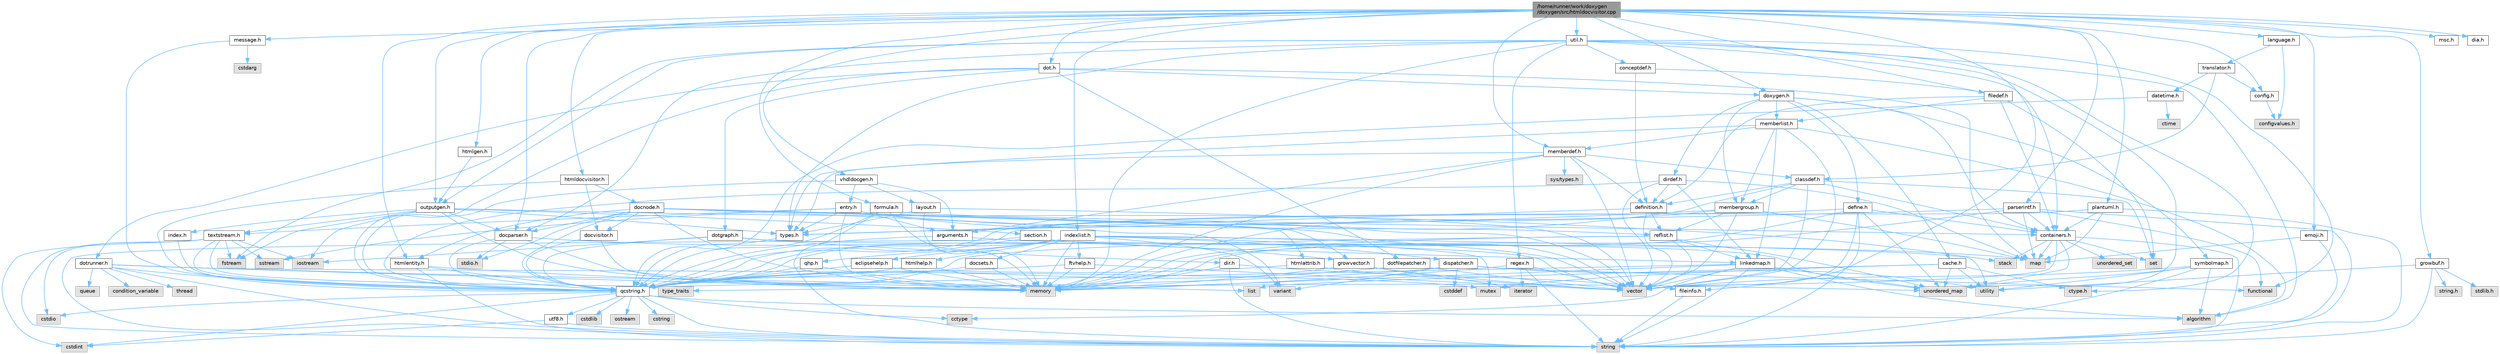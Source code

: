 digraph "/home/runner/work/doxygen/doxygen/src/htmldocvisitor.cpp"
{
 // INTERACTIVE_SVG=YES
 // LATEX_PDF_SIZE
  bgcolor="transparent";
  edge [fontname=Helvetica,fontsize=10,labelfontname=Helvetica,labelfontsize=10];
  node [fontname=Helvetica,fontsize=10,shape=box,height=0.2,width=0.4];
  Node1 [label="/home/runner/work/doxygen\l/doxygen/src/htmldocvisitor.cpp",height=0.2,width=0.4,color="gray40", fillcolor="grey60", style="filled", fontcolor="black",tooltip=" "];
  Node1 -> Node2 [color="steelblue1",style="solid"];
  Node2 [label="htmldocvisitor.h",height=0.2,width=0.4,color="grey40", fillcolor="white", style="filled",URL="$d0/d71/htmldocvisitor_8h.html",tooltip=" "];
  Node2 -> Node3 [color="steelblue1",style="solid"];
  Node3 [label="docvisitor.h",height=0.2,width=0.4,color="grey40", fillcolor="white", style="filled",URL="$d2/d3c/docvisitor_8h.html",tooltip=" "];
  Node3 -> Node4 [color="steelblue1",style="solid"];
  Node4 [label="memory",height=0.2,width=0.4,color="grey60", fillcolor="#E0E0E0", style="filled",tooltip=" "];
  Node3 -> Node5 [color="steelblue1",style="solid"];
  Node5 [label="qcstring.h",height=0.2,width=0.4,color="grey40", fillcolor="white", style="filled",URL="$d7/d5c/qcstring_8h.html",tooltip=" "];
  Node5 -> Node6 [color="steelblue1",style="solid"];
  Node6 [label="string",height=0.2,width=0.4,color="grey60", fillcolor="#E0E0E0", style="filled",tooltip=" "];
  Node5 -> Node7 [color="steelblue1",style="solid"];
  Node7 [label="algorithm",height=0.2,width=0.4,color="grey60", fillcolor="#E0E0E0", style="filled",tooltip=" "];
  Node5 -> Node8 [color="steelblue1",style="solid"];
  Node8 [label="cctype",height=0.2,width=0.4,color="grey60", fillcolor="#E0E0E0", style="filled",tooltip=" "];
  Node5 -> Node9 [color="steelblue1",style="solid"];
  Node9 [label="cstring",height=0.2,width=0.4,color="grey60", fillcolor="#E0E0E0", style="filled",tooltip=" "];
  Node5 -> Node10 [color="steelblue1",style="solid"];
  Node10 [label="cstdio",height=0.2,width=0.4,color="grey60", fillcolor="#E0E0E0", style="filled",tooltip=" "];
  Node5 -> Node11 [color="steelblue1",style="solid"];
  Node11 [label="cstdlib",height=0.2,width=0.4,color="grey60", fillcolor="#E0E0E0", style="filled",tooltip=" "];
  Node5 -> Node12 [color="steelblue1",style="solid"];
  Node12 [label="cstdint",height=0.2,width=0.4,color="grey60", fillcolor="#E0E0E0", style="filled",tooltip=" "];
  Node5 -> Node13 [color="steelblue1",style="solid"];
  Node13 [label="ostream",height=0.2,width=0.4,color="grey60", fillcolor="#E0E0E0", style="filled",tooltip=" "];
  Node5 -> Node14 [color="steelblue1",style="solid"];
  Node14 [label="utf8.h",height=0.2,width=0.4,color="grey40", fillcolor="white", style="filled",URL="$db/d7c/utf8_8h.html",tooltip="Various UTF8 related helper functions."];
  Node14 -> Node12 [color="steelblue1",style="solid"];
  Node14 -> Node6 [color="steelblue1",style="solid"];
  Node2 -> Node15 [color="steelblue1",style="solid"];
  Node15 [label="docnode.h",height=0.2,width=0.4,color="grey40", fillcolor="white", style="filled",URL="$de/d2b/docnode_8h.html",tooltip=" "];
  Node15 -> Node16 [color="steelblue1",style="solid"];
  Node16 [label="stdio.h",height=0.2,width=0.4,color="grey60", fillcolor="#E0E0E0", style="filled",tooltip=" "];
  Node15 -> Node17 [color="steelblue1",style="solid"];
  Node17 [label="vector",height=0.2,width=0.4,color="grey60", fillcolor="#E0E0E0", style="filled",tooltip=" "];
  Node15 -> Node4 [color="steelblue1",style="solid"];
  Node15 -> Node18 [color="steelblue1",style="solid"];
  Node18 [label="variant",height=0.2,width=0.4,color="grey60", fillcolor="#E0E0E0", style="filled",tooltip=" "];
  Node15 -> Node5 [color="steelblue1",style="solid"];
  Node15 -> Node3 [color="steelblue1",style="solid"];
  Node15 -> Node19 [color="steelblue1",style="solid"];
  Node19 [label="docparser.h",height=0.2,width=0.4,color="grey40", fillcolor="white", style="filled",URL="$de/d9c/docparser_8h.html",tooltip=" "];
  Node19 -> Node16 [color="steelblue1",style="solid"];
  Node19 -> Node4 [color="steelblue1",style="solid"];
  Node19 -> Node5 [color="steelblue1",style="solid"];
  Node19 -> Node20 [color="steelblue1",style="solid"];
  Node20 [label="growvector.h",height=0.2,width=0.4,color="grey40", fillcolor="white", style="filled",URL="$d7/d50/growvector_8h.html",tooltip=" "];
  Node20 -> Node17 [color="steelblue1",style="solid"];
  Node20 -> Node4 [color="steelblue1",style="solid"];
  Node20 -> Node21 [color="steelblue1",style="solid"];
  Node21 [label="iterator",height=0.2,width=0.4,color="grey60", fillcolor="#E0E0E0", style="filled",tooltip=" "];
  Node15 -> Node22 [color="steelblue1",style="solid"];
  Node22 [label="htmlattrib.h",height=0.2,width=0.4,color="grey40", fillcolor="white", style="filled",URL="$d0/d73/htmlattrib_8h.html",tooltip=" "];
  Node22 -> Node17 [color="steelblue1",style="solid"];
  Node22 -> Node5 [color="steelblue1",style="solid"];
  Node15 -> Node23 [color="steelblue1",style="solid"];
  Node23 [label="htmlentity.h",height=0.2,width=0.4,color="grey40", fillcolor="white", style="filled",URL="$db/dc6/htmlentity_8h.html",tooltip=" "];
  Node23 -> Node24 [color="steelblue1",style="solid"];
  Node24 [label="unordered_map",height=0.2,width=0.4,color="grey60", fillcolor="#E0E0E0", style="filled",tooltip=" "];
  Node23 -> Node6 [color="steelblue1",style="solid"];
  Node23 -> Node5 [color="steelblue1",style="solid"];
  Node15 -> Node20 [color="steelblue1",style="solid"];
  Node2 -> Node5 [color="steelblue1",style="solid"];
  Node1 -> Node19 [color="steelblue1",style="solid"];
  Node1 -> Node25 [color="steelblue1",style="solid"];
  Node25 [label="language.h",height=0.2,width=0.4,color="grey40", fillcolor="white", style="filled",URL="$d8/dce/language_8h.html",tooltip=" "];
  Node25 -> Node26 [color="steelblue1",style="solid"];
  Node26 [label="translator.h",height=0.2,width=0.4,color="grey40", fillcolor="white", style="filled",URL="$d9/df1/translator_8h.html",tooltip=" "];
  Node26 -> Node27 [color="steelblue1",style="solid"];
  Node27 [label="classdef.h",height=0.2,width=0.4,color="grey40", fillcolor="white", style="filled",URL="$d1/da6/classdef_8h.html",tooltip=" "];
  Node27 -> Node17 [color="steelblue1",style="solid"];
  Node27 -> Node28 [color="steelblue1",style="solid"];
  Node28 [label="set",height=0.2,width=0.4,color="grey60", fillcolor="#E0E0E0", style="filled",tooltip=" "];
  Node27 -> Node29 [color="steelblue1",style="solid"];
  Node29 [label="containers.h",height=0.2,width=0.4,color="grey40", fillcolor="white", style="filled",URL="$d5/d75/containers_8h.html",tooltip=" "];
  Node29 -> Node17 [color="steelblue1",style="solid"];
  Node29 -> Node6 [color="steelblue1",style="solid"];
  Node29 -> Node28 [color="steelblue1",style="solid"];
  Node29 -> Node30 [color="steelblue1",style="solid"];
  Node30 [label="map",height=0.2,width=0.4,color="grey60", fillcolor="#E0E0E0", style="filled",tooltip=" "];
  Node29 -> Node31 [color="steelblue1",style="solid"];
  Node31 [label="unordered_set",height=0.2,width=0.4,color="grey60", fillcolor="#E0E0E0", style="filled",tooltip=" "];
  Node29 -> Node24 [color="steelblue1",style="solid"];
  Node29 -> Node32 [color="steelblue1",style="solid"];
  Node32 [label="stack",height=0.2,width=0.4,color="grey60", fillcolor="#E0E0E0", style="filled",tooltip=" "];
  Node27 -> Node33 [color="steelblue1",style="solid"];
  Node33 [label="definition.h",height=0.2,width=0.4,color="grey40", fillcolor="white", style="filled",URL="$df/da1/definition_8h.html",tooltip=" "];
  Node33 -> Node17 [color="steelblue1",style="solid"];
  Node33 -> Node34 [color="steelblue1",style="solid"];
  Node34 [label="types.h",height=0.2,width=0.4,color="grey40", fillcolor="white", style="filled",URL="$d9/d49/types_8h.html",tooltip="This file contains a number of basic enums and types."];
  Node34 -> Node5 [color="steelblue1",style="solid"];
  Node33 -> Node35 [color="steelblue1",style="solid"];
  Node35 [label="reflist.h",height=0.2,width=0.4,color="grey40", fillcolor="white", style="filled",URL="$d1/d02/reflist_8h.html",tooltip=" "];
  Node35 -> Node17 [color="steelblue1",style="solid"];
  Node35 -> Node24 [color="steelblue1",style="solid"];
  Node35 -> Node4 [color="steelblue1",style="solid"];
  Node35 -> Node5 [color="steelblue1",style="solid"];
  Node35 -> Node36 [color="steelblue1",style="solid"];
  Node36 [label="linkedmap.h",height=0.2,width=0.4,color="grey40", fillcolor="white", style="filled",URL="$da/de1/linkedmap_8h.html",tooltip=" "];
  Node36 -> Node24 [color="steelblue1",style="solid"];
  Node36 -> Node17 [color="steelblue1",style="solid"];
  Node36 -> Node4 [color="steelblue1",style="solid"];
  Node36 -> Node6 [color="steelblue1",style="solid"];
  Node36 -> Node7 [color="steelblue1",style="solid"];
  Node36 -> Node8 [color="steelblue1",style="solid"];
  Node36 -> Node5 [color="steelblue1",style="solid"];
  Node27 -> Node37 [color="steelblue1",style="solid"];
  Node37 [label="arguments.h",height=0.2,width=0.4,color="grey40", fillcolor="white", style="filled",URL="$df/d9b/arguments_8h.html",tooltip=" "];
  Node37 -> Node17 [color="steelblue1",style="solid"];
  Node37 -> Node5 [color="steelblue1",style="solid"];
  Node27 -> Node38 [color="steelblue1",style="solid"];
  Node38 [label="membergroup.h",height=0.2,width=0.4,color="grey40", fillcolor="white", style="filled",URL="$d9/d11/membergroup_8h.html",tooltip=" "];
  Node38 -> Node17 [color="steelblue1",style="solid"];
  Node38 -> Node30 [color="steelblue1",style="solid"];
  Node38 -> Node4 [color="steelblue1",style="solid"];
  Node38 -> Node34 [color="steelblue1",style="solid"];
  Node38 -> Node35 [color="steelblue1",style="solid"];
  Node26 -> Node39 [color="steelblue1",style="solid"];
  Node39 [label="config.h",height=0.2,width=0.4,color="grey40", fillcolor="white", style="filled",URL="$db/d16/config_8h.html",tooltip=" "];
  Node39 -> Node40 [color="steelblue1",style="solid"];
  Node40 [label="configvalues.h",height=0.2,width=0.4,color="grey60", fillcolor="#E0E0E0", style="filled",tooltip=" "];
  Node26 -> Node41 [color="steelblue1",style="solid"];
  Node41 [label="datetime.h",height=0.2,width=0.4,color="grey40", fillcolor="white", style="filled",URL="$de/d1b/datetime_8h.html",tooltip=" "];
  Node41 -> Node42 [color="steelblue1",style="solid"];
  Node42 [label="ctime",height=0.2,width=0.4,color="grey60", fillcolor="#E0E0E0", style="filled",tooltip=" "];
  Node41 -> Node5 [color="steelblue1",style="solid"];
  Node25 -> Node40 [color="steelblue1",style="solid"];
  Node1 -> Node43 [color="steelblue1",style="solid"];
  Node43 [label="doxygen.h",height=0.2,width=0.4,color="grey40", fillcolor="white", style="filled",URL="$d1/da1/doxygen_8h.html",tooltip=" "];
  Node43 -> Node29 [color="steelblue1",style="solid"];
  Node43 -> Node38 [color="steelblue1",style="solid"];
  Node43 -> Node44 [color="steelblue1",style="solid"];
  Node44 [label="dirdef.h",height=0.2,width=0.4,color="grey40", fillcolor="white", style="filled",URL="$d6/d15/dirdef_8h.html",tooltip=" "];
  Node44 -> Node17 [color="steelblue1",style="solid"];
  Node44 -> Node30 [color="steelblue1",style="solid"];
  Node44 -> Node5 [color="steelblue1",style="solid"];
  Node44 -> Node36 [color="steelblue1",style="solid"];
  Node44 -> Node33 [color="steelblue1",style="solid"];
  Node43 -> Node45 [color="steelblue1",style="solid"];
  Node45 [label="memberlist.h",height=0.2,width=0.4,color="grey40", fillcolor="white", style="filled",URL="$dd/d78/memberlist_8h.html",tooltip=" "];
  Node45 -> Node17 [color="steelblue1",style="solid"];
  Node45 -> Node7 [color="steelblue1",style="solid"];
  Node45 -> Node46 [color="steelblue1",style="solid"];
  Node46 [label="memberdef.h",height=0.2,width=0.4,color="grey40", fillcolor="white", style="filled",URL="$d4/d46/memberdef_8h.html",tooltip=" "];
  Node46 -> Node17 [color="steelblue1",style="solid"];
  Node46 -> Node4 [color="steelblue1",style="solid"];
  Node46 -> Node47 [color="steelblue1",style="solid"];
  Node47 [label="sys/types.h",height=0.2,width=0.4,color="grey60", fillcolor="#E0E0E0", style="filled",tooltip=" "];
  Node46 -> Node34 [color="steelblue1",style="solid"];
  Node46 -> Node33 [color="steelblue1",style="solid"];
  Node46 -> Node37 [color="steelblue1",style="solid"];
  Node46 -> Node27 [color="steelblue1",style="solid"];
  Node45 -> Node36 [color="steelblue1",style="solid"];
  Node45 -> Node34 [color="steelblue1",style="solid"];
  Node45 -> Node38 [color="steelblue1",style="solid"];
  Node43 -> Node48 [color="steelblue1",style="solid"];
  Node48 [label="define.h",height=0.2,width=0.4,color="grey40", fillcolor="white", style="filled",URL="$df/d67/define_8h.html",tooltip=" "];
  Node48 -> Node17 [color="steelblue1",style="solid"];
  Node48 -> Node4 [color="steelblue1",style="solid"];
  Node48 -> Node6 [color="steelblue1",style="solid"];
  Node48 -> Node24 [color="steelblue1",style="solid"];
  Node48 -> Node5 [color="steelblue1",style="solid"];
  Node48 -> Node29 [color="steelblue1",style="solid"];
  Node43 -> Node49 [color="steelblue1",style="solid"];
  Node49 [label="cache.h",height=0.2,width=0.4,color="grey40", fillcolor="white", style="filled",URL="$d3/d26/cache_8h.html",tooltip=" "];
  Node49 -> Node50 [color="steelblue1",style="solid"];
  Node50 [label="list",height=0.2,width=0.4,color="grey60", fillcolor="#E0E0E0", style="filled",tooltip=" "];
  Node49 -> Node24 [color="steelblue1",style="solid"];
  Node49 -> Node51 [color="steelblue1",style="solid"];
  Node51 [label="mutex",height=0.2,width=0.4,color="grey60", fillcolor="#E0E0E0", style="filled",tooltip=" "];
  Node49 -> Node52 [color="steelblue1",style="solid"];
  Node52 [label="utility",height=0.2,width=0.4,color="grey60", fillcolor="#E0E0E0", style="filled",tooltip=" "];
  Node49 -> Node53 [color="steelblue1",style="solid"];
  Node53 [label="ctype.h",height=0.2,width=0.4,color="grey60", fillcolor="#E0E0E0", style="filled",tooltip=" "];
  Node43 -> Node54 [color="steelblue1",style="solid"];
  Node54 [label="symbolmap.h",height=0.2,width=0.4,color="grey40", fillcolor="white", style="filled",URL="$d7/ddd/symbolmap_8h.html",tooltip=" "];
  Node54 -> Node7 [color="steelblue1",style="solid"];
  Node54 -> Node24 [color="steelblue1",style="solid"];
  Node54 -> Node17 [color="steelblue1",style="solid"];
  Node54 -> Node6 [color="steelblue1",style="solid"];
  Node54 -> Node52 [color="steelblue1",style="solid"];
  Node1 -> Node55 [color="steelblue1",style="solid"];
  Node55 [label="outputgen.h",height=0.2,width=0.4,color="grey40", fillcolor="white", style="filled",URL="$df/d06/outputgen_8h.html",tooltip=" "];
  Node55 -> Node4 [color="steelblue1",style="solid"];
  Node55 -> Node32 [color="steelblue1",style="solid"];
  Node55 -> Node56 [color="steelblue1",style="solid"];
  Node56 [label="iostream",height=0.2,width=0.4,color="grey60", fillcolor="#E0E0E0", style="filled",tooltip=" "];
  Node55 -> Node57 [color="steelblue1",style="solid"];
  Node57 [label="fstream",height=0.2,width=0.4,color="grey60", fillcolor="#E0E0E0", style="filled",tooltip=" "];
  Node55 -> Node34 [color="steelblue1",style="solid"];
  Node55 -> Node58 [color="steelblue1",style="solid"];
  Node58 [label="index.h",height=0.2,width=0.4,color="grey40", fillcolor="white", style="filled",URL="$d1/db5/index_8h.html",tooltip=" "];
  Node58 -> Node5 [color="steelblue1",style="solid"];
  Node55 -> Node59 [color="steelblue1",style="solid"];
  Node59 [label="section.h",height=0.2,width=0.4,color="grey40", fillcolor="white", style="filled",URL="$d1/d2a/section_8h.html",tooltip=" "];
  Node59 -> Node6 [color="steelblue1",style="solid"];
  Node59 -> Node24 [color="steelblue1",style="solid"];
  Node59 -> Node5 [color="steelblue1",style="solid"];
  Node59 -> Node36 [color="steelblue1",style="solid"];
  Node55 -> Node60 [color="steelblue1",style="solid"];
  Node60 [label="textstream.h",height=0.2,width=0.4,color="grey40", fillcolor="white", style="filled",URL="$d4/d7d/textstream_8h.html",tooltip=" "];
  Node60 -> Node6 [color="steelblue1",style="solid"];
  Node60 -> Node56 [color="steelblue1",style="solid"];
  Node60 -> Node61 [color="steelblue1",style="solid"];
  Node61 [label="sstream",height=0.2,width=0.4,color="grey60", fillcolor="#E0E0E0", style="filled",tooltip=" "];
  Node60 -> Node12 [color="steelblue1",style="solid"];
  Node60 -> Node10 [color="steelblue1",style="solid"];
  Node60 -> Node57 [color="steelblue1",style="solid"];
  Node60 -> Node62 [color="steelblue1",style="solid"];
  Node62 [label="type_traits",height=0.2,width=0.4,color="grey60", fillcolor="#E0E0E0", style="filled",tooltip=" "];
  Node60 -> Node5 [color="steelblue1",style="solid"];
  Node55 -> Node19 [color="steelblue1",style="solid"];
  Node1 -> Node63 [color="steelblue1",style="solid"];
  Node63 [label="dot.h",height=0.2,width=0.4,color="grey40", fillcolor="white", style="filled",URL="$d6/d4a/dot_8h.html",tooltip=" "];
  Node63 -> Node30 [color="steelblue1",style="solid"];
  Node63 -> Node5 [color="steelblue1",style="solid"];
  Node63 -> Node64 [color="steelblue1",style="solid"];
  Node64 [label="dotgraph.h",height=0.2,width=0.4,color="grey40", fillcolor="white", style="filled",URL="$d0/daa/dotgraph_8h.html",tooltip=" "];
  Node64 -> Node56 [color="steelblue1",style="solid"];
  Node64 -> Node30 [color="steelblue1",style="solid"];
  Node64 -> Node5 [color="steelblue1",style="solid"];
  Node64 -> Node65 [color="steelblue1",style="solid"];
  Node65 [label="dir.h",height=0.2,width=0.4,color="grey40", fillcolor="white", style="filled",URL="$df/d9c/dir_8h.html",tooltip=" "];
  Node65 -> Node6 [color="steelblue1",style="solid"];
  Node65 -> Node4 [color="steelblue1",style="solid"];
  Node65 -> Node66 [color="steelblue1",style="solid"];
  Node66 [label="fileinfo.h",height=0.2,width=0.4,color="grey40", fillcolor="white", style="filled",URL="$df/d45/fileinfo_8h.html",tooltip=" "];
  Node66 -> Node6 [color="steelblue1",style="solid"];
  Node63 -> Node67 [color="steelblue1",style="solid"];
  Node67 [label="dotfilepatcher.h",height=0.2,width=0.4,color="grey40", fillcolor="white", style="filled",URL="$d3/d38/dotfilepatcher_8h.html",tooltip=" "];
  Node67 -> Node17 [color="steelblue1",style="solid"];
  Node67 -> Node5 [color="steelblue1",style="solid"];
  Node63 -> Node68 [color="steelblue1",style="solid"];
  Node68 [label="dotrunner.h",height=0.2,width=0.4,color="grey40", fillcolor="white", style="filled",URL="$d2/dd1/dotrunner_8h.html",tooltip=" "];
  Node68 -> Node6 [color="steelblue1",style="solid"];
  Node68 -> Node69 [color="steelblue1",style="solid"];
  Node69 [label="thread",height=0.2,width=0.4,color="grey60", fillcolor="#E0E0E0", style="filled",tooltip=" "];
  Node68 -> Node50 [color="steelblue1",style="solid"];
  Node68 -> Node70 [color="steelblue1",style="solid"];
  Node70 [label="queue",height=0.2,width=0.4,color="grey60", fillcolor="#E0E0E0", style="filled",tooltip=" "];
  Node68 -> Node51 [color="steelblue1",style="solid"];
  Node68 -> Node71 [color="steelblue1",style="solid"];
  Node71 [label="condition_variable",height=0.2,width=0.4,color="grey60", fillcolor="#E0E0E0", style="filled",tooltip=" "];
  Node68 -> Node4 [color="steelblue1",style="solid"];
  Node68 -> Node5 [color="steelblue1",style="solid"];
  Node63 -> Node43 [color="steelblue1",style="solid"];
  Node1 -> Node72 [color="steelblue1",style="solid"];
  Node72 [label="message.h",height=0.2,width=0.4,color="grey40", fillcolor="white", style="filled",URL="$d2/d0d/message_8h.html",tooltip=" "];
  Node72 -> Node73 [color="steelblue1",style="solid"];
  Node73 [label="cstdarg",height=0.2,width=0.4,color="grey60", fillcolor="#E0E0E0", style="filled",tooltip=" "];
  Node72 -> Node5 [color="steelblue1",style="solid"];
  Node1 -> Node39 [color="steelblue1",style="solid"];
  Node1 -> Node74 [color="steelblue1",style="solid"];
  Node74 [label="htmlgen.h",height=0.2,width=0.4,color="grey40", fillcolor="white", style="filled",URL="$d8/d56/htmlgen_8h.html",tooltip=" "];
  Node74 -> Node55 [color="steelblue1",style="solid"];
  Node1 -> Node75 [color="steelblue1",style="solid"];
  Node75 [label="parserintf.h",height=0.2,width=0.4,color="grey40", fillcolor="white", style="filled",URL="$da/d55/parserintf_8h.html",tooltip=" "];
  Node75 -> Node76 [color="steelblue1",style="solid"];
  Node76 [label="functional",height=0.2,width=0.4,color="grey60", fillcolor="#E0E0E0", style="filled",tooltip=" "];
  Node75 -> Node4 [color="steelblue1",style="solid"];
  Node75 -> Node30 [color="steelblue1",style="solid"];
  Node75 -> Node6 [color="steelblue1",style="solid"];
  Node75 -> Node34 [color="steelblue1",style="solid"];
  Node75 -> Node29 [color="steelblue1",style="solid"];
  Node1 -> Node77 [color="steelblue1",style="solid"];
  Node77 [label="msc.h",height=0.2,width=0.4,color="grey40", fillcolor="white", style="filled",URL="$dc/d66/msc_8h.html",tooltip=" "];
  Node1 -> Node78 [color="steelblue1",style="solid"];
  Node78 [label="dia.h",height=0.2,width=0.4,color="grey40", fillcolor="white", style="filled",URL="$da/d49/dia_8h.html",tooltip=" "];
  Node1 -> Node79 [color="steelblue1",style="solid"];
  Node79 [label="util.h",height=0.2,width=0.4,color="grey40", fillcolor="white", style="filled",URL="$d8/d3c/util_8h.html",tooltip="A bunch of utility functions."];
  Node79 -> Node4 [color="steelblue1",style="solid"];
  Node79 -> Node24 [color="steelblue1",style="solid"];
  Node79 -> Node7 [color="steelblue1",style="solid"];
  Node79 -> Node76 [color="steelblue1",style="solid"];
  Node79 -> Node57 [color="steelblue1",style="solid"];
  Node79 -> Node53 [color="steelblue1",style="solid"];
  Node79 -> Node34 [color="steelblue1",style="solid"];
  Node79 -> Node19 [color="steelblue1",style="solid"];
  Node79 -> Node29 [color="steelblue1",style="solid"];
  Node79 -> Node55 [color="steelblue1",style="solid"];
  Node79 -> Node80 [color="steelblue1",style="solid"];
  Node80 [label="regex.h",height=0.2,width=0.4,color="grey40", fillcolor="white", style="filled",URL="$d1/d21/regex_8h.html",tooltip=" "];
  Node80 -> Node4 [color="steelblue1",style="solid"];
  Node80 -> Node6 [color="steelblue1",style="solid"];
  Node80 -> Node17 [color="steelblue1",style="solid"];
  Node80 -> Node21 [color="steelblue1",style="solid"];
  Node79 -> Node81 [color="steelblue1",style="solid"];
  Node81 [label="conceptdef.h",height=0.2,width=0.4,color="grey40", fillcolor="white", style="filled",URL="$da/df1/conceptdef_8h.html",tooltip=" "];
  Node81 -> Node33 [color="steelblue1",style="solid"];
  Node81 -> Node82 [color="steelblue1",style="solid"];
  Node82 [label="filedef.h",height=0.2,width=0.4,color="grey40", fillcolor="white", style="filled",URL="$d4/d3a/filedef_8h.html",tooltip=" "];
  Node82 -> Node28 [color="steelblue1",style="solid"];
  Node82 -> Node33 [color="steelblue1",style="solid"];
  Node82 -> Node45 [color="steelblue1",style="solid"];
  Node82 -> Node29 [color="steelblue1",style="solid"];
  Node1 -> Node83 [color="steelblue1",style="solid"];
  Node83 [label="vhdldocgen.h",height=0.2,width=0.4,color="grey40", fillcolor="white", style="filled",URL="$dd/dec/vhdldocgen_8h.html",tooltip=" "];
  Node83 -> Node5 [color="steelblue1",style="solid"];
  Node83 -> Node84 [color="steelblue1",style="solid"];
  Node84 [label="layout.h",height=0.2,width=0.4,color="grey40", fillcolor="white", style="filled",URL="$db/d51/layout_8h.html",tooltip=" "];
  Node84 -> Node4 [color="steelblue1",style="solid"];
  Node84 -> Node17 [color="steelblue1",style="solid"];
  Node84 -> Node34 [color="steelblue1",style="solid"];
  Node83 -> Node37 [color="steelblue1",style="solid"];
  Node83 -> Node85 [color="steelblue1",style="solid"];
  Node85 [label="entry.h",height=0.2,width=0.4,color="grey40", fillcolor="white", style="filled",URL="$d1/dc6/entry_8h.html",tooltip=" "];
  Node85 -> Node17 [color="steelblue1",style="solid"];
  Node85 -> Node4 [color="steelblue1",style="solid"];
  Node85 -> Node61 [color="steelblue1",style="solid"];
  Node85 -> Node34 [color="steelblue1",style="solid"];
  Node85 -> Node37 [color="steelblue1",style="solid"];
  Node85 -> Node35 [color="steelblue1",style="solid"];
  Node85 -> Node60 [color="steelblue1",style="solid"];
  Node1 -> Node82 [color="steelblue1",style="solid"];
  Node1 -> Node46 [color="steelblue1",style="solid"];
  Node1 -> Node23 [color="steelblue1",style="solid"];
  Node1 -> Node86 [color="steelblue1",style="solid"];
  Node86 [label="emoji.h",height=0.2,width=0.4,color="grey40", fillcolor="white", style="filled",URL="$d6/dd3/emoji_8h.html",tooltip=" "];
  Node86 -> Node30 [color="steelblue1",style="solid"];
  Node86 -> Node6 [color="steelblue1",style="solid"];
  Node1 -> Node87 [color="steelblue1",style="solid"];
  Node87 [label="plantuml.h",height=0.2,width=0.4,color="grey40", fillcolor="white", style="filled",URL="$d3/dde/plantuml_8h.html",tooltip=" "];
  Node87 -> Node30 [color="steelblue1",style="solid"];
  Node87 -> Node6 [color="steelblue1",style="solid"];
  Node87 -> Node29 [color="steelblue1",style="solid"];
  Node87 -> Node5 [color="steelblue1",style="solid"];
  Node1 -> Node88 [color="steelblue1",style="solid"];
  Node88 [label="formula.h",height=0.2,width=0.4,color="grey40", fillcolor="white", style="filled",URL="$d3/d9a/formula_8h.html",tooltip=" "];
  Node88 -> Node4 [color="steelblue1",style="solid"];
  Node88 -> Node6 [color="steelblue1",style="solid"];
  Node88 -> Node5 [color="steelblue1",style="solid"];
  Node88 -> Node29 [color="steelblue1",style="solid"];
  Node1 -> Node66 [color="steelblue1",style="solid"];
  Node1 -> Node89 [color="steelblue1",style="solid"];
  Node89 [label="indexlist.h",height=0.2,width=0.4,color="grey40", fillcolor="white", style="filled",URL="$d5/d61/indexlist_8h.html",tooltip=" "];
  Node89 -> Node52 [color="steelblue1",style="solid"];
  Node89 -> Node17 [color="steelblue1",style="solid"];
  Node89 -> Node4 [color="steelblue1",style="solid"];
  Node89 -> Node51 [color="steelblue1",style="solid"];
  Node89 -> Node18 [color="steelblue1",style="solid"];
  Node89 -> Node5 [color="steelblue1",style="solid"];
  Node89 -> Node90 [color="steelblue1",style="solid"];
  Node90 [label="dispatcher.h",height=0.2,width=0.4,color="grey40", fillcolor="white", style="filled",URL="$da/d73/dispatcher_8h.html",tooltip=" "];
  Node90 -> Node91 [color="steelblue1",style="solid"];
  Node91 [label="cstddef",height=0.2,width=0.4,color="grey60", fillcolor="#E0E0E0", style="filled",tooltip=" "];
  Node90 -> Node52 [color="steelblue1",style="solid"];
  Node90 -> Node76 [color="steelblue1",style="solid"];
  Node90 -> Node18 [color="steelblue1",style="solid"];
  Node90 -> Node62 [color="steelblue1",style="solid"];
  Node89 -> Node92 [color="steelblue1",style="solid"];
  Node92 [label="docsets.h",height=0.2,width=0.4,color="grey40", fillcolor="white", style="filled",URL="$d1/db2/docsets_8h.html",tooltip=" "];
  Node92 -> Node4 [color="steelblue1",style="solid"];
  Node92 -> Node5 [color="steelblue1",style="solid"];
  Node89 -> Node93 [color="steelblue1",style="solid"];
  Node93 [label="eclipsehelp.h",height=0.2,width=0.4,color="grey40", fillcolor="white", style="filled",URL="$db/d9e/eclipsehelp_8h.html",tooltip=" "];
  Node93 -> Node4 [color="steelblue1",style="solid"];
  Node93 -> Node5 [color="steelblue1",style="solid"];
  Node89 -> Node94 [color="steelblue1",style="solid"];
  Node94 [label="ftvhelp.h",height=0.2,width=0.4,color="grey40", fillcolor="white", style="filled",URL="$d2/d4a/ftvhelp_8h.html",tooltip=" "];
  Node94 -> Node4 [color="steelblue1",style="solid"];
  Node94 -> Node17 [color="steelblue1",style="solid"];
  Node94 -> Node5 [color="steelblue1",style="solid"];
  Node89 -> Node95 [color="steelblue1",style="solid"];
  Node95 [label="htmlhelp.h",height=0.2,width=0.4,color="grey40", fillcolor="white", style="filled",URL="$d8/dc3/htmlhelp_8h.html",tooltip=" "];
  Node95 -> Node4 [color="steelblue1",style="solid"];
  Node95 -> Node5 [color="steelblue1",style="solid"];
  Node89 -> Node96 [color="steelblue1",style="solid"];
  Node96 [label="qhp.h",height=0.2,width=0.4,color="grey40", fillcolor="white", style="filled",URL="$dc/d20/qhp_8h.html",tooltip=" "];
  Node96 -> Node4 [color="steelblue1",style="solid"];
  Node96 -> Node5 [color="steelblue1",style="solid"];
  Node1 -> Node97 [color="steelblue1",style="solid"];
  Node97 [label="growbuf.h",height=0.2,width=0.4,color="grey40", fillcolor="white", style="filled",URL="$dd/d72/growbuf_8h.html",tooltip=" "];
  Node97 -> Node52 [color="steelblue1",style="solid"];
  Node97 -> Node98 [color="steelblue1",style="solid"];
  Node98 [label="stdlib.h",height=0.2,width=0.4,color="grey60", fillcolor="#E0E0E0", style="filled",tooltip=" "];
  Node97 -> Node99 [color="steelblue1",style="solid"];
  Node99 [label="string.h",height=0.2,width=0.4,color="grey60", fillcolor="#E0E0E0", style="filled",tooltip=" "];
  Node97 -> Node6 [color="steelblue1",style="solid"];
}
